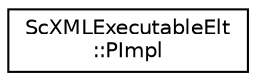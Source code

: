 digraph "Graphical Class Hierarchy"
{
 // LATEX_PDF_SIZE
  edge [fontname="Helvetica",fontsize="10",labelfontname="Helvetica",labelfontsize="10"];
  node [fontname="Helvetica",fontsize="10",shape=record];
  rankdir="LR";
  Node0 [label="ScXMLExecutableElt\l::PImpl",height=0.2,width=0.4,color="black", fillcolor="white", style="filled",URL="$classScXMLExecutableElt_1_1PImpl.html",tooltip=" "];
}
